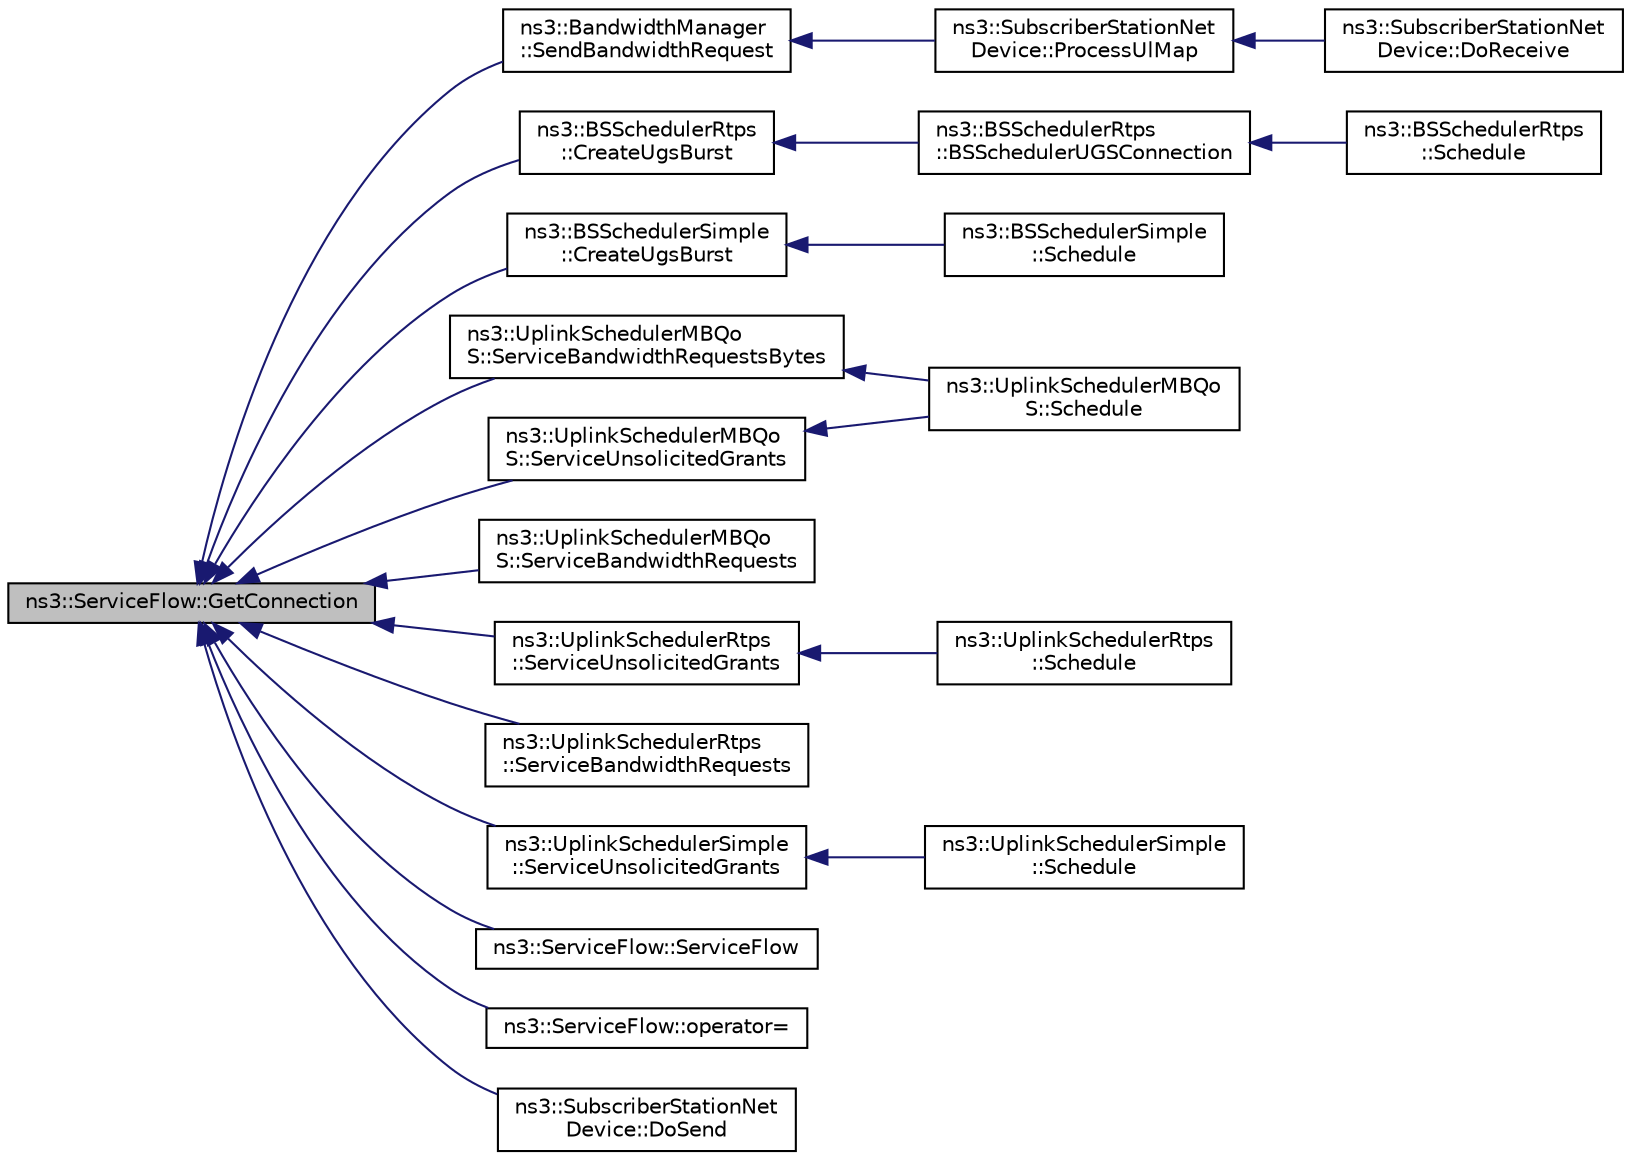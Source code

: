 digraph "ns3::ServiceFlow::GetConnection"
{
  edge [fontname="Helvetica",fontsize="10",labelfontname="Helvetica",labelfontsize="10"];
  node [fontname="Helvetica",fontsize="10",shape=record];
  rankdir="LR";
  Node1 [label="ns3::ServiceFlow::GetConnection",height=0.2,width=0.4,color="black", fillcolor="grey75", style="filled", fontcolor="black"];
  Node1 -> Node2 [dir="back",color="midnightblue",fontsize="10",style="solid"];
  Node2 [label="ns3::BandwidthManager\l::SendBandwidthRequest",height=0.2,width=0.4,color="black", fillcolor="white", style="filled",URL="$d3/d7f/classns3_1_1BandwidthManager.html#acbe780c5080f4001b2a1a117f446dd74"];
  Node2 -> Node3 [dir="back",color="midnightblue",fontsize="10",style="solid"];
  Node3 [label="ns3::SubscriberStationNet\lDevice::ProcessUlMap",height=0.2,width=0.4,color="black", fillcolor="white", style="filled",URL="$d4/de5/classns3_1_1SubscriberStationNetDevice.html#adde622bba63e7642c23839812c95e391"];
  Node3 -> Node4 [dir="back",color="midnightblue",fontsize="10",style="solid"];
  Node4 [label="ns3::SubscriberStationNet\lDevice::DoReceive",height=0.2,width=0.4,color="black", fillcolor="white", style="filled",URL="$d4/de5/classns3_1_1SubscriberStationNetDevice.html#a2cdd421837891adea005eb7cde668a1f"];
  Node1 -> Node5 [dir="back",color="midnightblue",fontsize="10",style="solid"];
  Node5 [label="ns3::BSSchedulerRtps\l::CreateUgsBurst",height=0.2,width=0.4,color="black", fillcolor="white", style="filled",URL="$d9/ddf/classns3_1_1BSSchedulerRtps.html#a638694f9cafedabeaf7027951a66cc04",tooltip="Creates a downlink UGS burst. "];
  Node5 -> Node6 [dir="back",color="midnightblue",fontsize="10",style="solid"];
  Node6 [label="ns3::BSSchedulerRtps\l::BSSchedulerUGSConnection",height=0.2,width=0.4,color="black", fillcolor="white", style="filled",URL="$d9/ddf/classns3_1_1BSSchedulerRtps.html#a71243a521e00bd88f39b681a0f14ed91",tooltip="schedules the UGS connection "];
  Node6 -> Node7 [dir="back",color="midnightblue",fontsize="10",style="solid"];
  Node7 [label="ns3::BSSchedulerRtps\l::Schedule",height=0.2,width=0.4,color="black", fillcolor="white", style="filled",URL="$d9/ddf/classns3_1_1BSSchedulerRtps.html#a311c9c524b1a898c72afa35a9d7ac0dc",tooltip="Schedule function. "];
  Node1 -> Node8 [dir="back",color="midnightblue",fontsize="10",style="solid"];
  Node8 [label="ns3::BSSchedulerSimple\l::CreateUgsBurst",height=0.2,width=0.4,color="black", fillcolor="white", style="filled",URL="$d8/db5/classns3_1_1BSSchedulerSimple.html#a96aa7cfd2316898092c485af3b74d24c",tooltip="Creates a downlink UGS burst. "];
  Node8 -> Node9 [dir="back",color="midnightblue",fontsize="10",style="solid"];
  Node9 [label="ns3::BSSchedulerSimple\l::Schedule",height=0.2,width=0.4,color="black", fillcolor="white", style="filled",URL="$d8/db5/classns3_1_1BSSchedulerSimple.html#ab0ef72a5223a70761910bcda7004f510",tooltip="the scheduling function for the downlink subframe. "];
  Node1 -> Node10 [dir="back",color="midnightblue",fontsize="10",style="solid"];
  Node10 [label="ns3::UplinkSchedulerMBQo\lS::ServiceBandwidthRequestsBytes",height=0.2,width=0.4,color="black", fillcolor="white", style="filled",URL="$d6/d45/classns3_1_1UplinkSchedulerMBQoS.html#a9880f5e1bce7b93ddff11623f29d4865"];
  Node10 -> Node11 [dir="back",color="midnightblue",fontsize="10",style="solid"];
  Node11 [label="ns3::UplinkSchedulerMBQo\lS::Schedule",height=0.2,width=0.4,color="black", fillcolor="white", style="filled",URL="$d6/d45/classns3_1_1UplinkSchedulerMBQoS.html#abd019c4994078b9b6e6c012af5e34ac5"];
  Node1 -> Node12 [dir="back",color="midnightblue",fontsize="10",style="solid"];
  Node12 [label="ns3::UplinkSchedulerMBQo\lS::ServiceUnsolicitedGrants",height=0.2,width=0.4,color="black", fillcolor="white", style="filled",URL="$d6/d45/classns3_1_1UplinkSchedulerMBQoS.html#a3cbff7d3b7d31739806421f0eb2b1cc6"];
  Node12 -> Node11 [dir="back",color="midnightblue",fontsize="10",style="solid"];
  Node1 -> Node13 [dir="back",color="midnightblue",fontsize="10",style="solid"];
  Node13 [label="ns3::UplinkSchedulerMBQo\lS::ServiceBandwidthRequests",height=0.2,width=0.4,color="black", fillcolor="white", style="filled",URL="$d6/d45/classns3_1_1UplinkSchedulerMBQoS.html#a366a69170776175fcf651cb29e46fdf4"];
  Node1 -> Node14 [dir="back",color="midnightblue",fontsize="10",style="solid"];
  Node14 [label="ns3::UplinkSchedulerRtps\l::ServiceUnsolicitedGrants",height=0.2,width=0.4,color="black", fillcolor="white", style="filled",URL="$da/de2/classns3_1_1UplinkSchedulerRtps.html#ab101ce69266831aad941b4c553d82026"];
  Node14 -> Node15 [dir="back",color="midnightblue",fontsize="10",style="solid"];
  Node15 [label="ns3::UplinkSchedulerRtps\l::Schedule",height=0.2,width=0.4,color="black", fillcolor="white", style="filled",URL="$da/de2/classns3_1_1UplinkSchedulerRtps.html#a3863d85ca853d4b8b1033a38d0ff9dcd",tooltip="Schedule function. "];
  Node1 -> Node16 [dir="back",color="midnightblue",fontsize="10",style="solid"];
  Node16 [label="ns3::UplinkSchedulerRtps\l::ServiceBandwidthRequests",height=0.2,width=0.4,color="black", fillcolor="white", style="filled",URL="$da/de2/classns3_1_1UplinkSchedulerRtps.html#a0aa40f551a0bf51ca2197ff85190f572"];
  Node1 -> Node17 [dir="back",color="midnightblue",fontsize="10",style="solid"];
  Node17 [label="ns3::UplinkSchedulerSimple\l::ServiceUnsolicitedGrants",height=0.2,width=0.4,color="black", fillcolor="white", style="filled",URL="$d3/d6c/classns3_1_1UplinkSchedulerSimple.html#ab30024e72d773b5d0838b7d2222c8a1d"];
  Node17 -> Node18 [dir="back",color="midnightblue",fontsize="10",style="solid"];
  Node18 [label="ns3::UplinkSchedulerSimple\l::Schedule",height=0.2,width=0.4,color="black", fillcolor="white", style="filled",URL="$d3/d6c/classns3_1_1UplinkSchedulerSimple.html#a227a6c6e858bcff7dc626064d12df9df"];
  Node1 -> Node19 [dir="back",color="midnightblue",fontsize="10",style="solid"];
  Node19 [label="ns3::ServiceFlow::ServiceFlow",height=0.2,width=0.4,color="black", fillcolor="white", style="filled",URL="$d7/ded/classns3_1_1ServiceFlow.html#a45e24aa23d78831b288f8ca1062a2f2d"];
  Node1 -> Node20 [dir="back",color="midnightblue",fontsize="10",style="solid"];
  Node20 [label="ns3::ServiceFlow::operator=",height=0.2,width=0.4,color="black", fillcolor="white", style="filled",URL="$d7/ded/classns3_1_1ServiceFlow.html#ae4ea282e5cbf4ac99598b1a7ee5badf9",tooltip="assignment operator "];
  Node1 -> Node21 [dir="back",color="midnightblue",fontsize="10",style="solid"];
  Node21 [label="ns3::SubscriberStationNet\lDevice::DoSend",height=0.2,width=0.4,color="black", fillcolor="white", style="filled",URL="$d4/de5/classns3_1_1SubscriberStationNetDevice.html#a345ffddc3bb25991846652c4c58c7b8b"];
}
